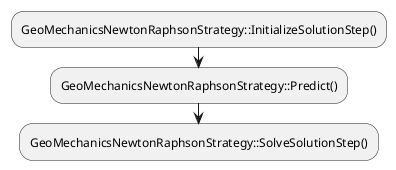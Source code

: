 @startuml
 :GeoMechanicsNewtonRaphsonStrategy::InitializeSolutionStep();
 :GeoMechanicsNewtonRaphsonStrategy::Predict();
 :GeoMechanicsNewtonRaphsonStrategy::SolveSolutionStep();
@enduml